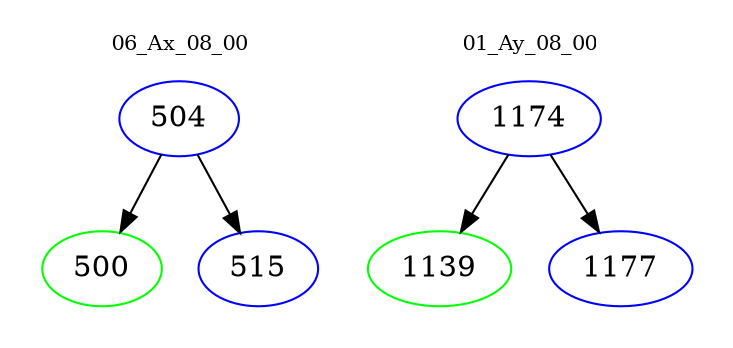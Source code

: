 digraph{
subgraph cluster_0 {
color = white
label = "06_Ax_08_00";
fontsize=10;
T0_504 [label="504", color="blue"]
T0_504 -> T0_500 [color="black"]
T0_500 [label="500", color="green"]
T0_504 -> T0_515 [color="black"]
T0_515 [label="515", color="blue"]
}
subgraph cluster_1 {
color = white
label = "01_Ay_08_00";
fontsize=10;
T1_1174 [label="1174", color="blue"]
T1_1174 -> T1_1139 [color="black"]
T1_1139 [label="1139", color="green"]
T1_1174 -> T1_1177 [color="black"]
T1_1177 [label="1177", color="blue"]
}
}

